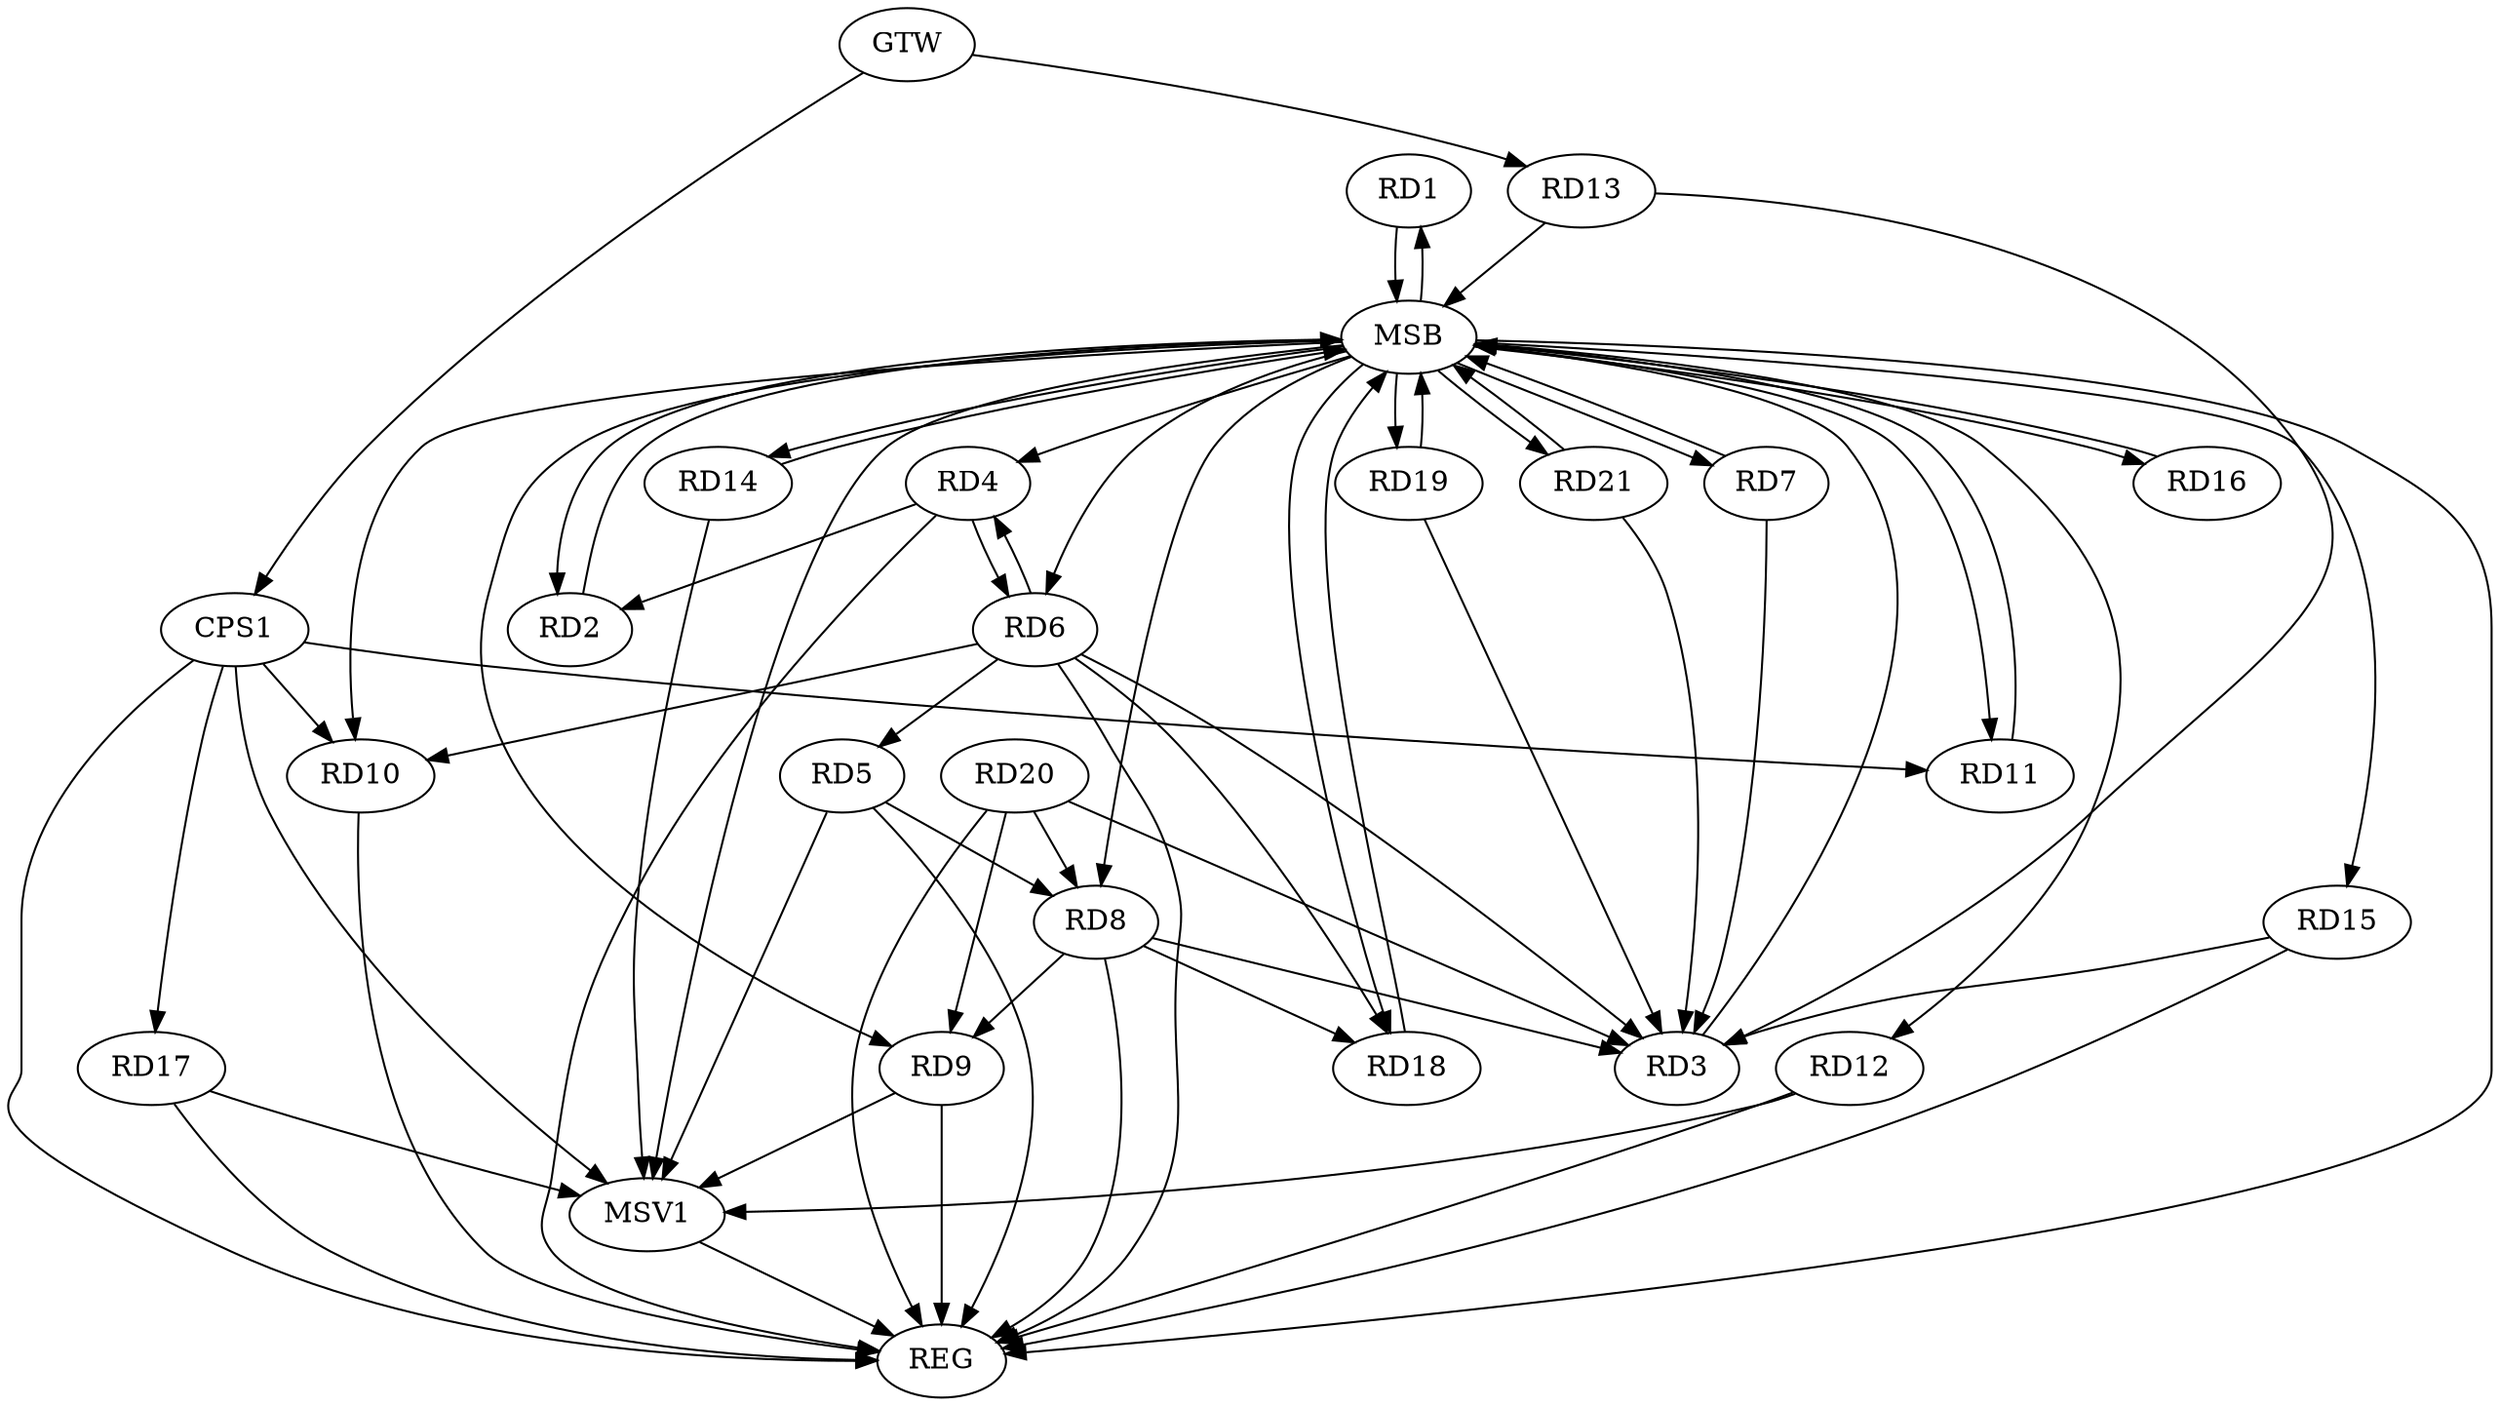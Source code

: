 strict digraph G {
  RD1 [ label="RD1" ];
  RD2 [ label="RD2" ];
  RD3 [ label="RD3" ];
  RD4 [ label="RD4" ];
  RD5 [ label="RD5" ];
  RD6 [ label="RD6" ];
  RD7 [ label="RD7" ];
  RD8 [ label="RD8" ];
  RD9 [ label="RD9" ];
  RD10 [ label="RD10" ];
  RD11 [ label="RD11" ];
  RD12 [ label="RD12" ];
  RD13 [ label="RD13" ];
  RD14 [ label="RD14" ];
  RD15 [ label="RD15" ];
  RD16 [ label="RD16" ];
  RD17 [ label="RD17" ];
  RD18 [ label="RD18" ];
  RD19 [ label="RD19" ];
  RD20 [ label="RD20" ];
  RD21 [ label="RD21" ];
  CPS1 [ label="CPS1" ];
  GTW [ label="GTW" ];
  REG [ label="REG" ];
  MSB [ label="MSB" ];
  MSV1 [ label="MSV1" ];
  RD4 -> RD2;
  RD4 -> RD6;
  RD6 -> RD4;
  RD6 -> RD5;
  RD5 -> RD8;
  RD6 -> RD10;
  RD6 -> RD18;
  RD8 -> RD9;
  RD8 -> RD18;
  RD20 -> RD8;
  RD20 -> RD9;
  CPS1 -> RD10;
  CPS1 -> RD11;
  CPS1 -> RD17;
  GTW -> RD13;
  GTW -> CPS1;
  RD4 -> REG;
  RD5 -> REG;
  RD6 -> REG;
  RD8 -> REG;
  RD9 -> REG;
  RD10 -> REG;
  RD12 -> REG;
  RD15 -> REG;
  RD17 -> REG;
  RD20 -> REG;
  CPS1 -> REG;
  RD1 -> MSB;
  MSB -> RD6;
  MSB -> RD21;
  MSB -> REG;
  RD2 -> MSB;
  RD3 -> MSB;
  RD7 -> MSB;
  MSB -> RD8;
  MSB -> RD10;
  MSB -> RD11;
  MSB -> RD16;
  RD11 -> MSB;
  RD13 -> MSB;
  MSB -> RD2;
  MSB -> RD4;
  RD14 -> MSB;
  RD16 -> MSB;
  MSB -> RD1;
  MSB -> RD12;
  MSB -> RD14;
  MSB -> RD18;
  MSB -> RD19;
  RD18 -> MSB;
  MSB -> RD15;
  RD19 -> MSB;
  MSB -> RD7;
  RD21 -> MSB;
  MSB -> RD9;
  RD21 -> RD3;
  RD15 -> RD3;
  RD8 -> RD3;
  RD6 -> RD3;
  RD20 -> RD3;
  RD13 -> RD3;
  RD19 -> RD3;
  RD7 -> RD3;
  RD5 -> MSV1;
  RD12 -> MSV1;
  CPS1 -> MSV1;
  MSB -> MSV1;
  RD17 -> MSV1;
  RD9 -> MSV1;
  RD14 -> MSV1;
  MSV1 -> REG;
}
